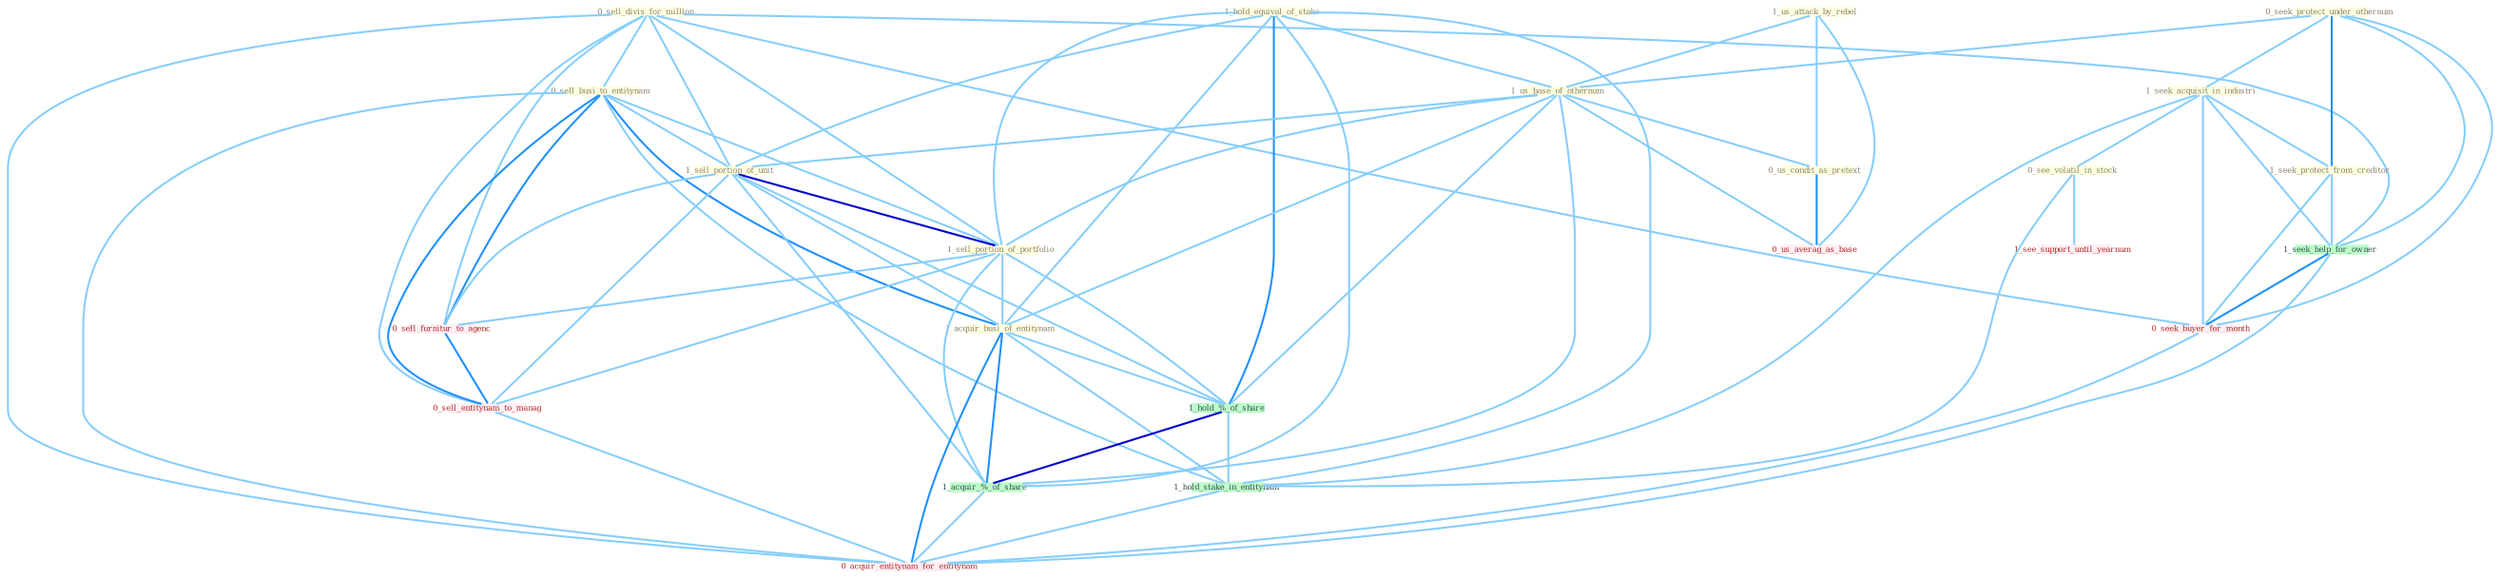Graph G{ 
    node
    [shape=polygon,style=filled,width=.5,height=.06,color="#BDFCC9",fixedsize=true,fontsize=4,
    fontcolor="#2f4f4f"];
    {node
    [color="#ffffe0", fontcolor="#8b7d6b"] "0_sell_divis_for_million " "1_hold_equival_of_stake " "1_us_attack_by_rebel " "0_seek_protect_under_othernum " "1_seek_acquisit_in_industri " "0_sell_busi_to_entitynam " "1_us_base_of_othernum " "1_sell_portion_of_unit " "0_see_volatil_in_stock " "1_sell_portion_of_portfolio " "1_seek_protect_from_creditor " "0_us_condit_as_pretext " "1_acquir_busi_of_entitynam "}
{node [color="#fff0f5", fontcolor="#b22222"] "0_seek_buyer_for_month " "1_see_support_until_yearnum " "0_sell_furnitur_to_agenc " "0_us_averag_as_base " "0_sell_entitynam_to_manag " "0_acquir_entitynam_for_entitynam "}
edge [color="#B0E2FF"];

	"0_sell_divis_for_million " -- "0_sell_busi_to_entitynam " [w="1", color="#87cefa" ];
	"0_sell_divis_for_million " -- "1_sell_portion_of_unit " [w="1", color="#87cefa" ];
	"0_sell_divis_for_million " -- "1_sell_portion_of_portfolio " [w="1", color="#87cefa" ];
	"0_sell_divis_for_million " -- "1_seek_help_for_owner " [w="1", color="#87cefa" ];
	"0_sell_divis_for_million " -- "0_seek_buyer_for_month " [w="1", color="#87cefa" ];
	"0_sell_divis_for_million " -- "0_sell_furnitur_to_agenc " [w="1", color="#87cefa" ];
	"0_sell_divis_for_million " -- "0_sell_entitynam_to_manag " [w="1", color="#87cefa" ];
	"0_sell_divis_for_million " -- "0_acquir_entitynam_for_entitynam " [w="1", color="#87cefa" ];
	"1_hold_equival_of_stake " -- "1_us_base_of_othernum " [w="1", color="#87cefa" ];
	"1_hold_equival_of_stake " -- "1_sell_portion_of_unit " [w="1", color="#87cefa" ];
	"1_hold_equival_of_stake " -- "1_sell_portion_of_portfolio " [w="1", color="#87cefa" ];
	"1_hold_equival_of_stake " -- "1_acquir_busi_of_entitynam " [w="1", color="#87cefa" ];
	"1_hold_equival_of_stake " -- "1_hold_%_of_share " [w="2", color="#1e90ff" , len=0.8];
	"1_hold_equival_of_stake " -- "1_hold_stake_in_entitynam " [w="1", color="#87cefa" ];
	"1_hold_equival_of_stake " -- "1_acquir_%_of_share " [w="1", color="#87cefa" ];
	"1_us_attack_by_rebel " -- "1_us_base_of_othernum " [w="1", color="#87cefa" ];
	"1_us_attack_by_rebel " -- "0_us_condit_as_pretext " [w="1", color="#87cefa" ];
	"1_us_attack_by_rebel " -- "0_us_averag_as_base " [w="1", color="#87cefa" ];
	"0_seek_protect_under_othernum " -- "1_seek_acquisit_in_industri " [w="1", color="#87cefa" ];
	"0_seek_protect_under_othernum " -- "1_us_base_of_othernum " [w="1", color="#87cefa" ];
	"0_seek_protect_under_othernum " -- "1_seek_protect_from_creditor " [w="2", color="#1e90ff" , len=0.8];
	"0_seek_protect_under_othernum " -- "1_seek_help_for_owner " [w="1", color="#87cefa" ];
	"0_seek_protect_under_othernum " -- "0_seek_buyer_for_month " [w="1", color="#87cefa" ];
	"1_seek_acquisit_in_industri " -- "0_see_volatil_in_stock " [w="1", color="#87cefa" ];
	"1_seek_acquisit_in_industri " -- "1_seek_protect_from_creditor " [w="1", color="#87cefa" ];
	"1_seek_acquisit_in_industri " -- "1_hold_stake_in_entitynam " [w="1", color="#87cefa" ];
	"1_seek_acquisit_in_industri " -- "1_seek_help_for_owner " [w="1", color="#87cefa" ];
	"1_seek_acquisit_in_industri " -- "0_seek_buyer_for_month " [w="1", color="#87cefa" ];
	"0_sell_busi_to_entitynam " -- "1_sell_portion_of_unit " [w="1", color="#87cefa" ];
	"0_sell_busi_to_entitynam " -- "1_sell_portion_of_portfolio " [w="1", color="#87cefa" ];
	"0_sell_busi_to_entitynam " -- "1_acquir_busi_of_entitynam " [w="2", color="#1e90ff" , len=0.8];
	"0_sell_busi_to_entitynam " -- "1_hold_stake_in_entitynam " [w="1", color="#87cefa" ];
	"0_sell_busi_to_entitynam " -- "0_sell_furnitur_to_agenc " [w="2", color="#1e90ff" , len=0.8];
	"0_sell_busi_to_entitynam " -- "0_sell_entitynam_to_manag " [w="2", color="#1e90ff" , len=0.8];
	"0_sell_busi_to_entitynam " -- "0_acquir_entitynam_for_entitynam " [w="1", color="#87cefa" ];
	"1_us_base_of_othernum " -- "1_sell_portion_of_unit " [w="1", color="#87cefa" ];
	"1_us_base_of_othernum " -- "1_sell_portion_of_portfolio " [w="1", color="#87cefa" ];
	"1_us_base_of_othernum " -- "0_us_condit_as_pretext " [w="1", color="#87cefa" ];
	"1_us_base_of_othernum " -- "1_acquir_busi_of_entitynam " [w="1", color="#87cefa" ];
	"1_us_base_of_othernum " -- "1_hold_%_of_share " [w="1", color="#87cefa" ];
	"1_us_base_of_othernum " -- "1_acquir_%_of_share " [w="1", color="#87cefa" ];
	"1_us_base_of_othernum " -- "0_us_averag_as_base " [w="1", color="#87cefa" ];
	"1_sell_portion_of_unit " -- "1_sell_portion_of_portfolio " [w="3", color="#0000cd" , len=0.6];
	"1_sell_portion_of_unit " -- "1_acquir_busi_of_entitynam " [w="1", color="#87cefa" ];
	"1_sell_portion_of_unit " -- "1_hold_%_of_share " [w="1", color="#87cefa" ];
	"1_sell_portion_of_unit " -- "1_acquir_%_of_share " [w="1", color="#87cefa" ];
	"1_sell_portion_of_unit " -- "0_sell_furnitur_to_agenc " [w="1", color="#87cefa" ];
	"1_sell_portion_of_unit " -- "0_sell_entitynam_to_manag " [w="1", color="#87cefa" ];
	"0_see_volatil_in_stock " -- "1_hold_stake_in_entitynam " [w="1", color="#87cefa" ];
	"0_see_volatil_in_stock " -- "1_see_support_until_yearnum " [w="1", color="#87cefa" ];
	"1_sell_portion_of_portfolio " -- "1_acquir_busi_of_entitynam " [w="1", color="#87cefa" ];
	"1_sell_portion_of_portfolio " -- "1_hold_%_of_share " [w="1", color="#87cefa" ];
	"1_sell_portion_of_portfolio " -- "1_acquir_%_of_share " [w="1", color="#87cefa" ];
	"1_sell_portion_of_portfolio " -- "0_sell_furnitur_to_agenc " [w="1", color="#87cefa" ];
	"1_sell_portion_of_portfolio " -- "0_sell_entitynam_to_manag " [w="1", color="#87cefa" ];
	"1_seek_protect_from_creditor " -- "1_seek_help_for_owner " [w="1", color="#87cefa" ];
	"1_seek_protect_from_creditor " -- "0_seek_buyer_for_month " [w="1", color="#87cefa" ];
	"0_us_condit_as_pretext " -- "0_us_averag_as_base " [w="2", color="#1e90ff" , len=0.8];
	"1_acquir_busi_of_entitynam " -- "1_hold_%_of_share " [w="1", color="#87cefa" ];
	"1_acquir_busi_of_entitynam " -- "1_hold_stake_in_entitynam " [w="1", color="#87cefa" ];
	"1_acquir_busi_of_entitynam " -- "1_acquir_%_of_share " [w="2", color="#1e90ff" , len=0.8];
	"1_acquir_busi_of_entitynam " -- "0_acquir_entitynam_for_entitynam " [w="2", color="#1e90ff" , len=0.8];
	"1_hold_%_of_share " -- "1_hold_stake_in_entitynam " [w="1", color="#87cefa" ];
	"1_hold_%_of_share " -- "1_acquir_%_of_share " [w="3", color="#0000cd" , len=0.6];
	"1_hold_stake_in_entitynam " -- "0_acquir_entitynam_for_entitynam " [w="1", color="#87cefa" ];
	"1_seek_help_for_owner " -- "0_seek_buyer_for_month " [w="2", color="#1e90ff" , len=0.8];
	"1_seek_help_for_owner " -- "0_acquir_entitynam_for_entitynam " [w="1", color="#87cefa" ];
	"0_seek_buyer_for_month " -- "0_acquir_entitynam_for_entitynam " [w="1", color="#87cefa" ];
	"1_acquir_%_of_share " -- "0_acquir_entitynam_for_entitynam " [w="1", color="#87cefa" ];
	"0_sell_furnitur_to_agenc " -- "0_sell_entitynam_to_manag " [w="2", color="#1e90ff" , len=0.8];
	"0_sell_entitynam_to_manag " -- "0_acquir_entitynam_for_entitynam " [w="1", color="#87cefa" ];
}